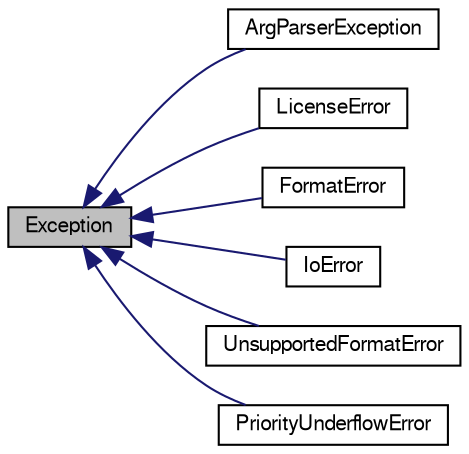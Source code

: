 digraph "Exception"
{
 // LATEX_PDF_SIZE
  edge [fontname="FreeSans",fontsize="10",labelfontname="FreeSans",labelfontsize="10"];
  node [fontname="FreeSans",fontsize="10",shape=record];
  rankdir="LR";
  Node0 [label="Exception",height=0.2,width=0.4,color="black", fillcolor="grey75", style="filled", fontcolor="black",tooltip="Generic exception class."];
  Node0 -> Node1 [dir="back",color="midnightblue",fontsize="10",style="solid",fontname="FreeSans"];
  Node1 [label="ArgParserException",height=0.2,width=0.4,color="black", fillcolor="white", style="filled",URL="$a01349.html",tooltip="Exception used by ArgParser."];
  Node0 -> Node2 [dir="back",color="midnightblue",fontsize="10",style="solid",fontname="FreeSans"];
  Node2 [label="LicenseError",height=0.2,width=0.4,color="black", fillcolor="white", style="filled",URL="$a01909.html",tooltip="This exception is thrown when the license check is not sufficient."];
  Node0 -> Node3 [dir="back",color="midnightblue",fontsize="10",style="solid",fontname="FreeSans"];
  Node3 [label="FormatError",height=0.2,width=0.4,color="black", fillcolor="white", style="filled",URL="$a02317.html",tooltip="Format error."];
  Node0 -> Node4 [dir="back",color="midnightblue",fontsize="10",style="solid",fontname="FreeSans"];
  Node4 [label="IoError",height=0.2,width=0.4,color="black", fillcolor="white", style="filled",URL="$a02313.html",tooltip="Input-Output error."];
  Node0 -> Node5 [dir="back",color="midnightblue",fontsize="10",style="solid",fontname="FreeSans"];
  Node5 [label="UnsupportedFormatError",height=0.2,width=0.4,color="black", fillcolor="white", style="filled",URL="$a03137.html",tooltip="Unsupported file format exception."];
  Node0 -> Node6 [dir="back",color="midnightblue",fontsize="10",style="solid",fontname="FreeSans"];
  Node6 [label="PriorityUnderflowError",height=0.2,width=0.4,color="black", fillcolor="white", style="filled",URL="$a03829.html",tooltip="Exception thrown by RadixHeap."];
}
